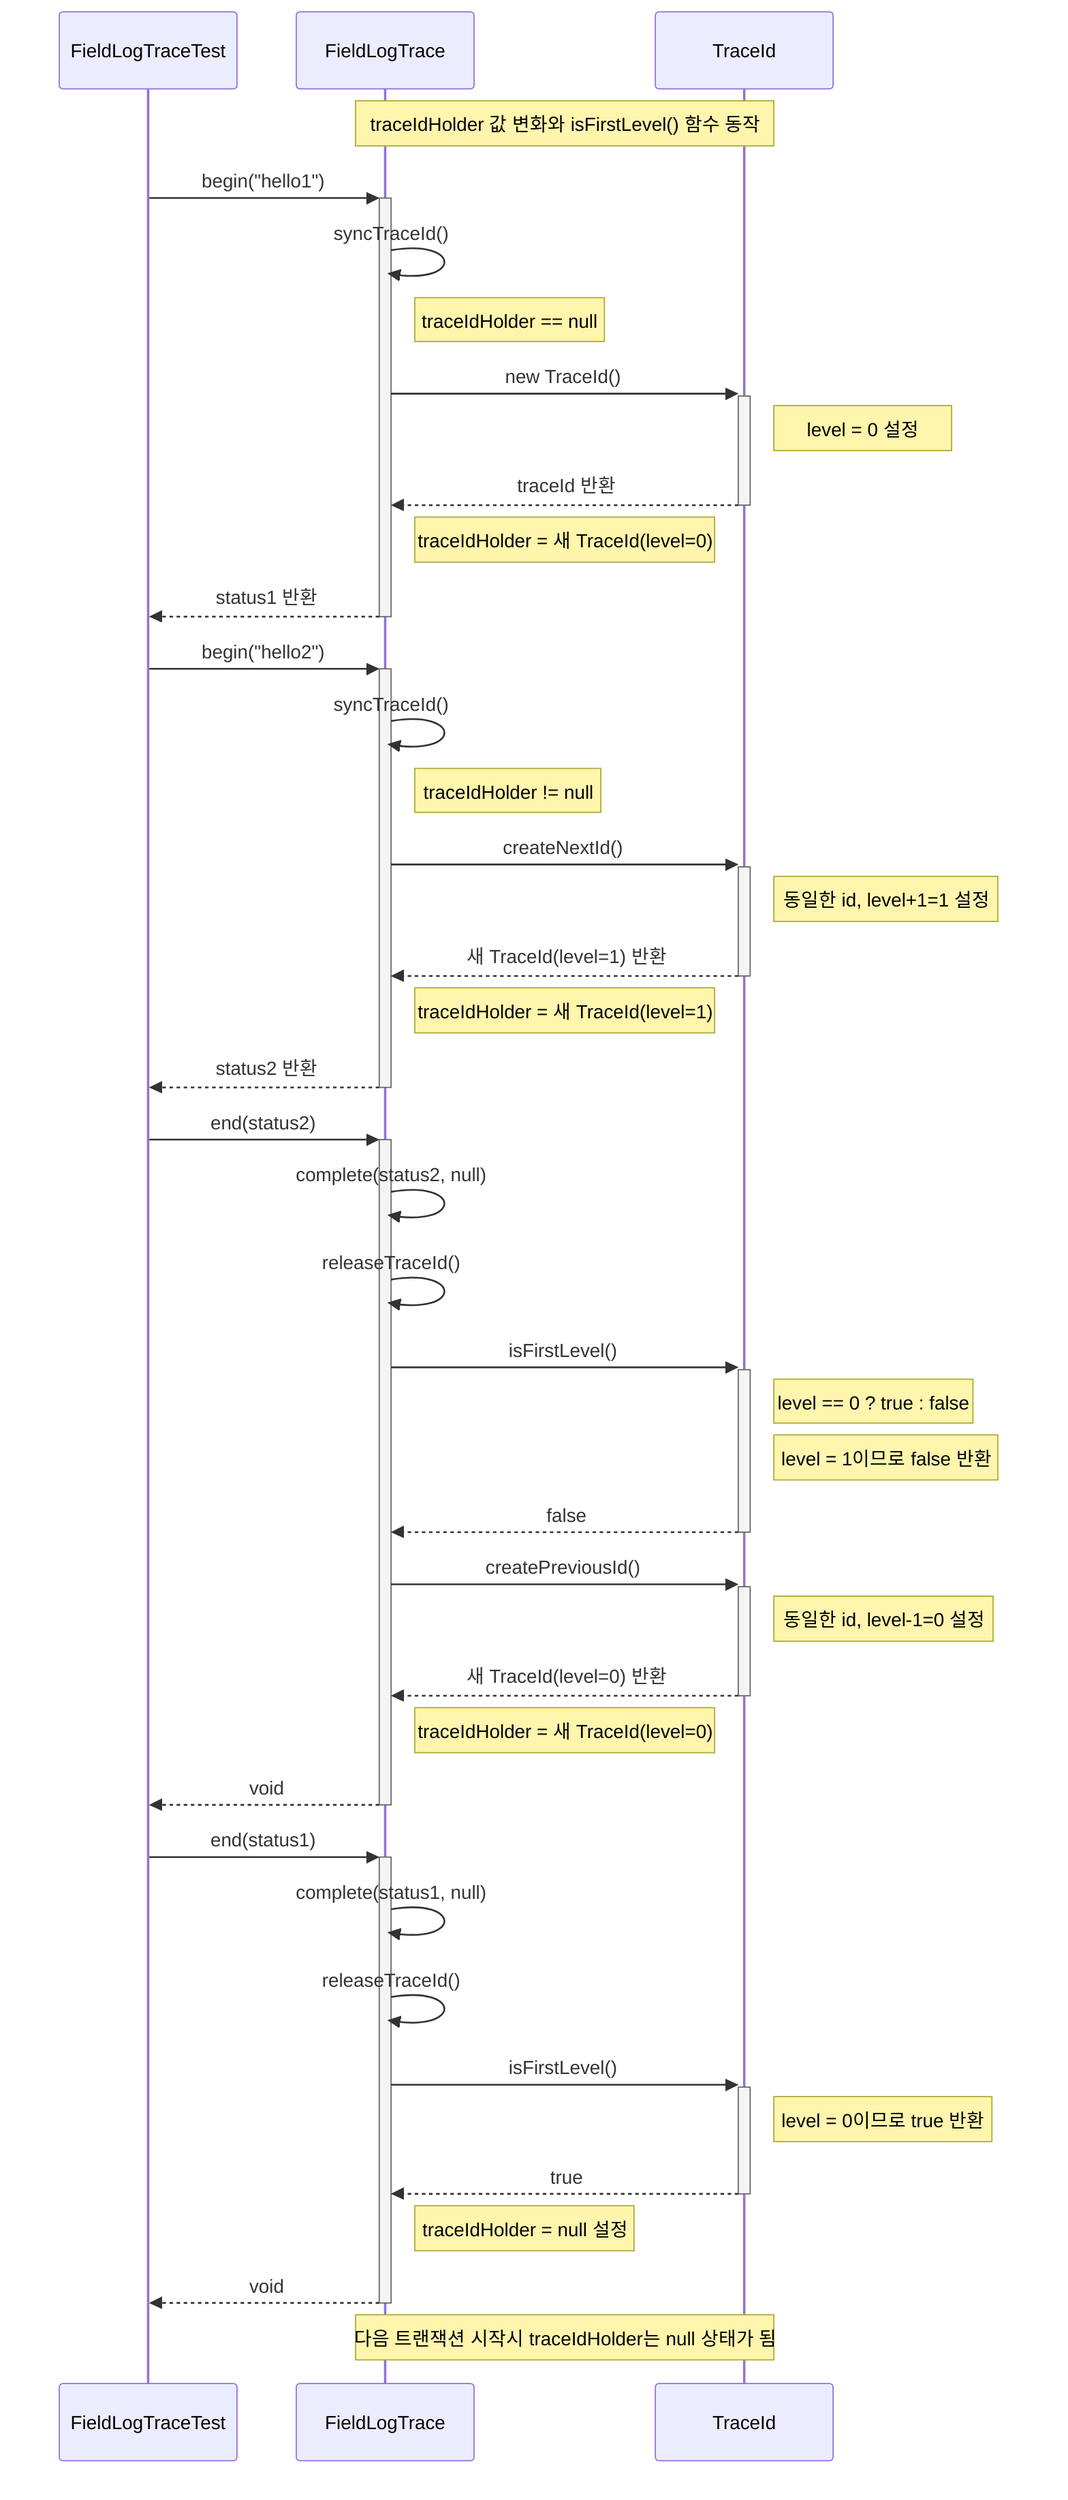 sequenceDiagram
    participant Test as FieldLogTraceTest
    participant FLT as FieldLogTrace
    participant TId as TraceId
    
    Note over FLT,TId: traceIdHolder 값 변화와 isFirstLevel() 함수 동작
    
    Test->>+FLT: begin("hello1")
    FLT->>FLT: syncTraceId()
    Note right of FLT: traceIdHolder == null
    FLT->>+TId: new TraceId()
    Note right of TId: level = 0 설정
    TId-->>-FLT: traceId 반환
    Note right of FLT: traceIdHolder = 새 TraceId(level=0)
    FLT-->>-Test: status1 반환
    
    Test->>+FLT: begin("hello2")
    FLT->>FLT: syncTraceId()
    Note right of FLT: traceIdHolder != null
    FLT->>+TId: createNextId()
    Note right of TId: 동일한 id, level+1=1 설정
    TId-->>-FLT: 새 TraceId(level=1) 반환
    Note right of FLT: traceIdHolder = 새 TraceId(level=1)
    FLT-->>-Test: status2 반환
    
    Test->>+FLT: end(status2)
    FLT->>FLT: complete(status2, null)
    FLT->>FLT: releaseTraceId()
    FLT->>+TId: isFirstLevel()
    Note right of TId: level == 0 ? true : false
    Note right of TId: level = 1이므로 false 반환
    TId-->>-FLT: false
    FLT->>+TId: createPreviousId()
    Note right of TId: 동일한 id, level-1=0 설정
    TId-->>-FLT: 새 TraceId(level=0) 반환
    Note right of FLT: traceIdHolder = 새 TraceId(level=0)
    FLT-->>-Test: void
    
    Test->>+FLT: end(status1)
    FLT->>FLT: complete(status1, null)
    FLT->>FLT: releaseTraceId()
    FLT->>+TId: isFirstLevel()
    Note right of TId: level = 0이므로 true 반환
    TId-->>-FLT: true
    Note right of FLT: traceIdHolder = null 설정
    FLT-->>-Test: void
    
    Note over FLT,TId: 다음 트랜잭션 시작시 traceIdHolder는 null 상태가 됨